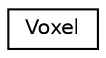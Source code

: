 digraph "Representação gráfica da hiearquia da classe"
{
  edge [fontname="Helvetica",fontsize="10",labelfontname="Helvetica",labelfontsize="10"];
  node [fontname="Helvetica",fontsize="10",shape=record];
  rankdir="LR";
  Node0 [label="Voxel",height=0.2,width=0.4,color="black", fillcolor="white", style="filled",URL="$struct_voxel.html",tooltip="Declaração da struct Voxel O tipo de dado Voxel é armazenado nessa struct. "];
}
